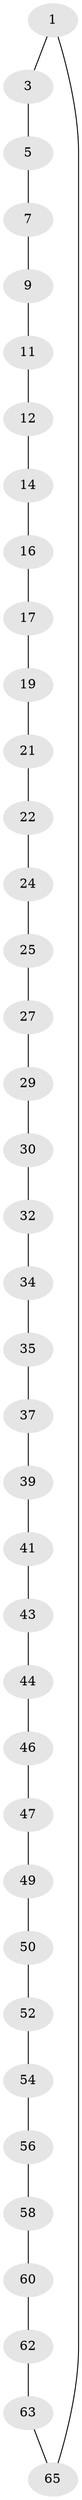 // original degree distribution, {2: 1.0}
// Generated by graph-tools (version 1.1) at 2025/11/02/27/25 16:11:41]
// undirected, 38 vertices, 38 edges
graph export_dot {
graph [start="1"]
  node [color=gray90,style=filled];
  1 [super="+2"];
  3 [super="+4"];
  5 [super="+6"];
  7 [super="+8"];
  9 [super="+10"];
  11;
  12 [super="+13"];
  14 [super="+15"];
  16;
  17 [super="+18"];
  19 [super="+20"];
  21;
  22 [super="+23"];
  24;
  25 [super="+26"];
  27 [super="+28"];
  29;
  30 [super="+31"];
  32 [super="+33"];
  34;
  35 [super="+36"];
  37 [super="+38"];
  39 [super="+40"];
  41 [super="+42"];
  43;
  44 [super="+45"];
  46;
  47 [super="+48"];
  49;
  50 [super="+51"];
  52 [super="+53"];
  54 [super="+55"];
  56 [super="+57"];
  58 [super="+59"];
  60 [super="+61"];
  62;
  63 [super="+64"];
  65 [super="+66"];
  1 -- 65;
  1 -- 3;
  3 -- 5;
  5 -- 7;
  7 -- 9;
  9 -- 11;
  11 -- 12;
  12 -- 14;
  14 -- 16;
  16 -- 17;
  17 -- 19;
  19 -- 21;
  21 -- 22;
  22 -- 24;
  24 -- 25;
  25 -- 27;
  27 -- 29;
  29 -- 30;
  30 -- 32;
  32 -- 34;
  34 -- 35;
  35 -- 37;
  37 -- 39;
  39 -- 41;
  41 -- 43;
  43 -- 44;
  44 -- 46;
  46 -- 47;
  47 -- 49;
  49 -- 50;
  50 -- 52;
  52 -- 54;
  54 -- 56;
  56 -- 58;
  58 -- 60;
  60 -- 62;
  62 -- 63;
  63 -- 65;
}
